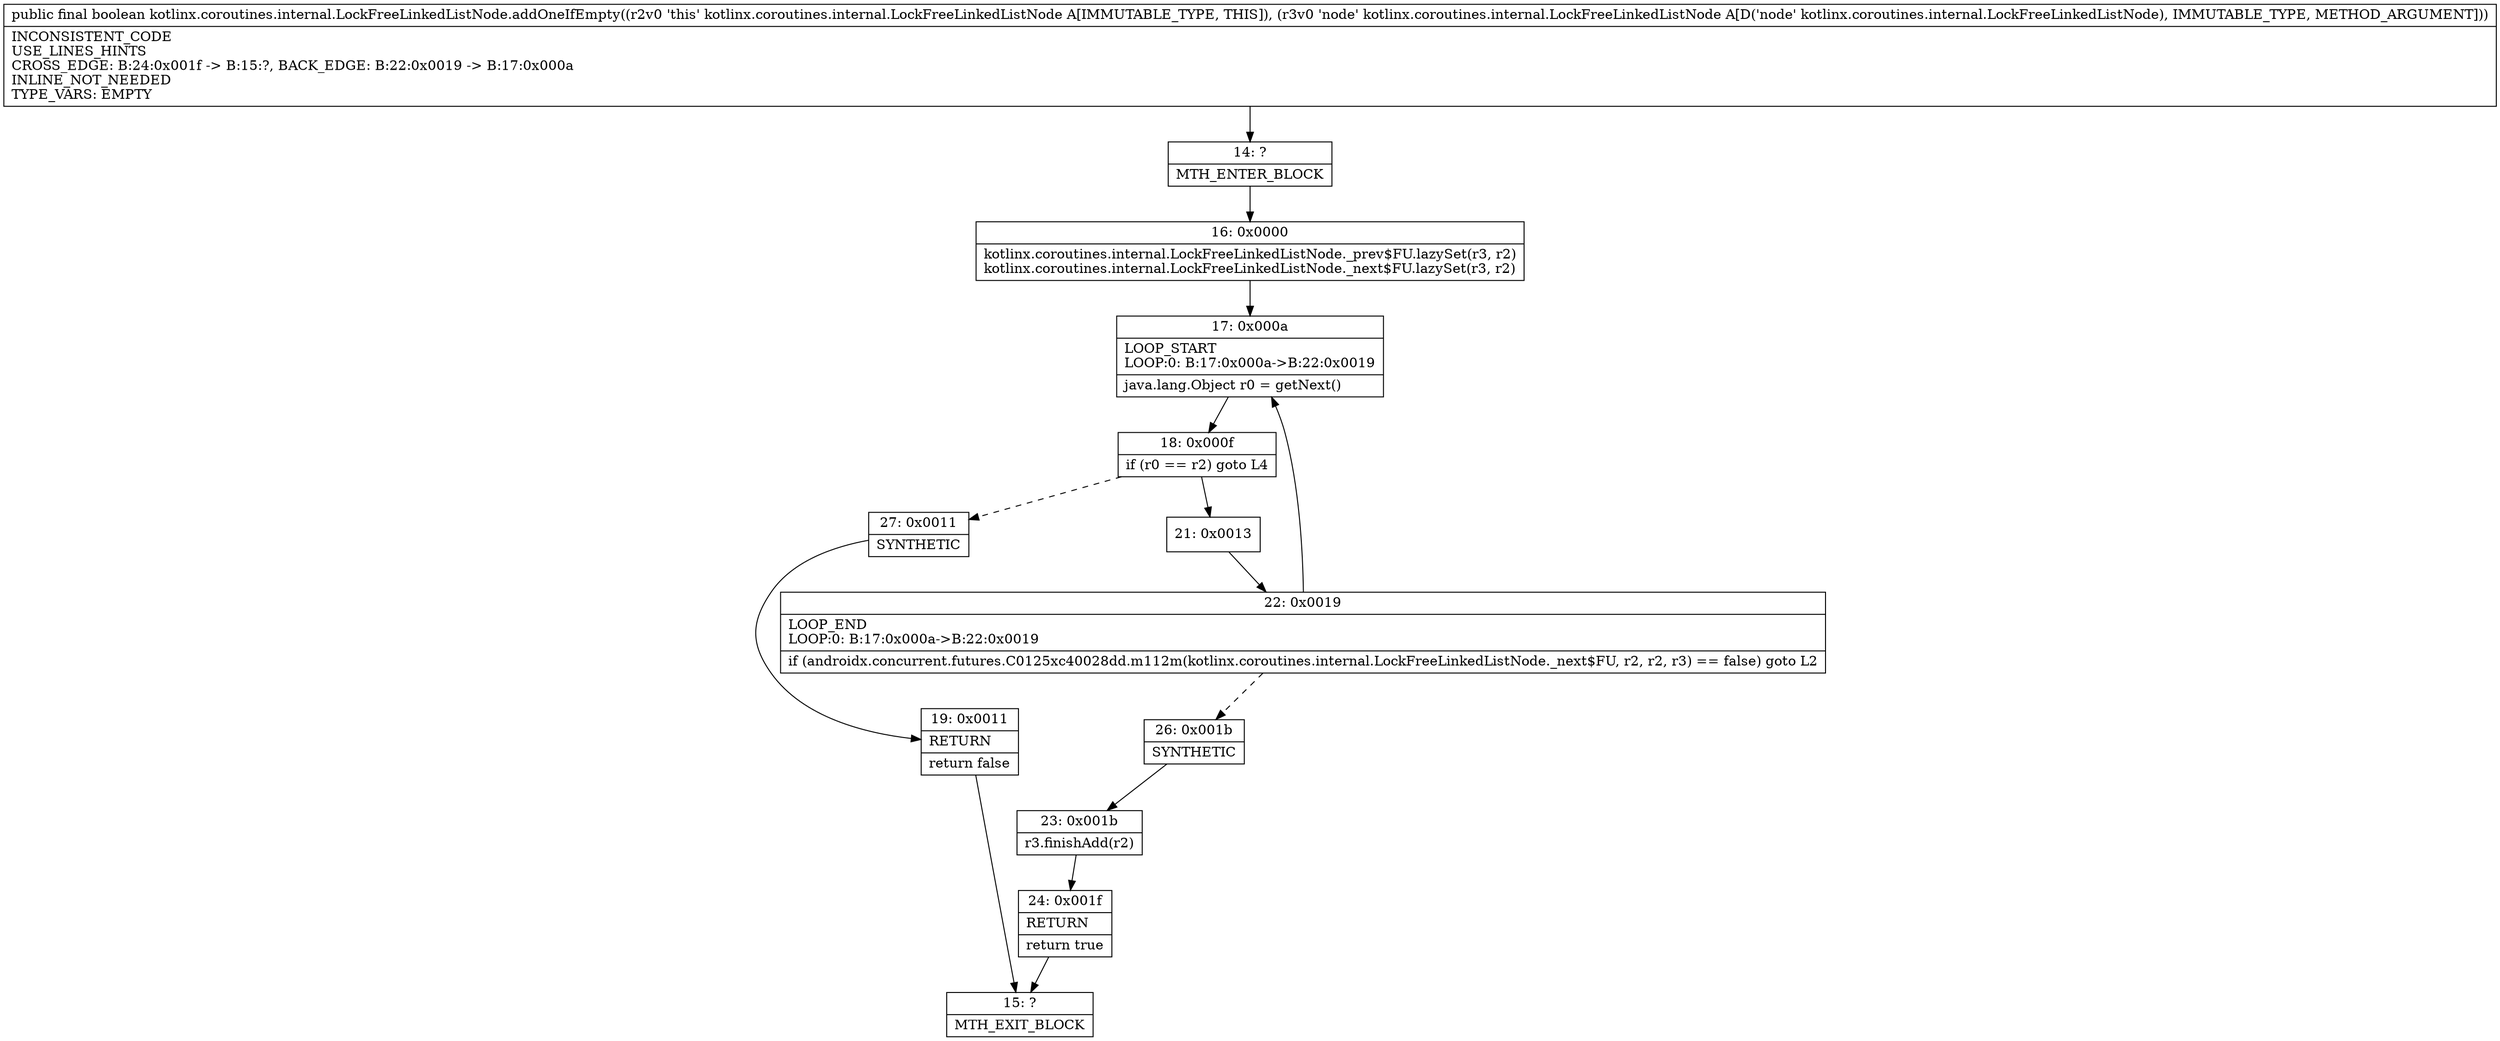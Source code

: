 digraph "CFG forkotlinx.coroutines.internal.LockFreeLinkedListNode.addOneIfEmpty(Lkotlinx\/coroutines\/internal\/LockFreeLinkedListNode;)Z" {
Node_14 [shape=record,label="{14\:\ ?|MTH_ENTER_BLOCK\l}"];
Node_16 [shape=record,label="{16\:\ 0x0000|kotlinx.coroutines.internal.LockFreeLinkedListNode._prev$FU.lazySet(r3, r2)\lkotlinx.coroutines.internal.LockFreeLinkedListNode._next$FU.lazySet(r3, r2)\l}"];
Node_17 [shape=record,label="{17\:\ 0x000a|LOOP_START\lLOOP:0: B:17:0x000a\-\>B:22:0x0019\l|java.lang.Object r0 = getNext()\l}"];
Node_18 [shape=record,label="{18\:\ 0x000f|if (r0 == r2) goto L4\l}"];
Node_21 [shape=record,label="{21\:\ 0x0013}"];
Node_22 [shape=record,label="{22\:\ 0x0019|LOOP_END\lLOOP:0: B:17:0x000a\-\>B:22:0x0019\l|if (androidx.concurrent.futures.C0125xc40028dd.m112m(kotlinx.coroutines.internal.LockFreeLinkedListNode._next$FU, r2, r2, r3) == false) goto L2\l}"];
Node_26 [shape=record,label="{26\:\ 0x001b|SYNTHETIC\l}"];
Node_23 [shape=record,label="{23\:\ 0x001b|r3.finishAdd(r2)\l}"];
Node_24 [shape=record,label="{24\:\ 0x001f|RETURN\l|return true\l}"];
Node_15 [shape=record,label="{15\:\ ?|MTH_EXIT_BLOCK\l}"];
Node_27 [shape=record,label="{27\:\ 0x0011|SYNTHETIC\l}"];
Node_19 [shape=record,label="{19\:\ 0x0011|RETURN\l|return false\l}"];
MethodNode[shape=record,label="{public final boolean kotlinx.coroutines.internal.LockFreeLinkedListNode.addOneIfEmpty((r2v0 'this' kotlinx.coroutines.internal.LockFreeLinkedListNode A[IMMUTABLE_TYPE, THIS]), (r3v0 'node' kotlinx.coroutines.internal.LockFreeLinkedListNode A[D('node' kotlinx.coroutines.internal.LockFreeLinkedListNode), IMMUTABLE_TYPE, METHOD_ARGUMENT]))  | INCONSISTENT_CODE\lUSE_LINES_HINTS\lCROSS_EDGE: B:24:0x001f \-\> B:15:?, BACK_EDGE: B:22:0x0019 \-\> B:17:0x000a\lINLINE_NOT_NEEDED\lTYPE_VARS: EMPTY\l}"];
MethodNode -> Node_14;Node_14 -> Node_16;
Node_16 -> Node_17;
Node_17 -> Node_18;
Node_18 -> Node_21;
Node_18 -> Node_27[style=dashed];
Node_21 -> Node_22;
Node_22 -> Node_17;
Node_22 -> Node_26[style=dashed];
Node_26 -> Node_23;
Node_23 -> Node_24;
Node_24 -> Node_15;
Node_27 -> Node_19;
Node_19 -> Node_15;
}

